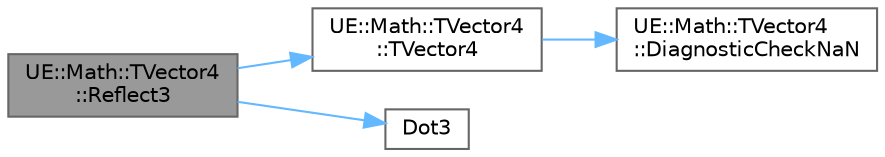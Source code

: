 digraph "UE::Math::TVector4::Reflect3"
{
 // INTERACTIVE_SVG=YES
 // LATEX_PDF_SIZE
  bgcolor="transparent";
  edge [fontname=Helvetica,fontsize=10,labelfontname=Helvetica,labelfontsize=10];
  node [fontname=Helvetica,fontsize=10,shape=box,height=0.2,width=0.4];
  rankdir="LR";
  Node1 [id="Node000001",label="UE::Math::TVector4\l::Reflect3",height=0.2,width=0.4,color="gray40", fillcolor="grey60", style="filled", fontcolor="black",tooltip="Reflect vector."];
  Node1 -> Node2 [id="edge1_Node000001_Node000002",color="steelblue1",style="solid",tooltip=" "];
  Node2 [id="Node000002",label="UE::Math::TVector4\l::TVector4",height=0.2,width=0.4,color="grey40", fillcolor="white", style="filled",URL="$d6/da1/structUE_1_1Math_1_1TVector4.html#a05937b7e1eb550be5357ae9902484e33",tooltip="Constructor from 3D TVector."];
  Node2 -> Node3 [id="edge2_Node000002_Node000003",color="steelblue1",style="solid",tooltip=" "];
  Node3 [id="Node000003",label="UE::Math::TVector4\l::DiagnosticCheckNaN",height=0.2,width=0.4,color="grey40", fillcolor="white", style="filled",URL="$d6/da1/structUE_1_1Math_1_1TVector4.html#ab6b3b3a66f4b552d882fcea0bd896fb6",tooltip=" "];
  Node1 -> Node4 [id="edge3_Node000001_Node000004",color="steelblue1",style="solid",tooltip=" "];
  Node4 [id="Node000004",label="Dot3",height=0.2,width=0.4,color="grey40", fillcolor="white", style="filled",URL="$d7/d36/Vector4_8h.html#aed0d825dac55bb1466a935c72a10dc62",tooltip="Calculates 3D Dot product of two 4D vectors."];
}
